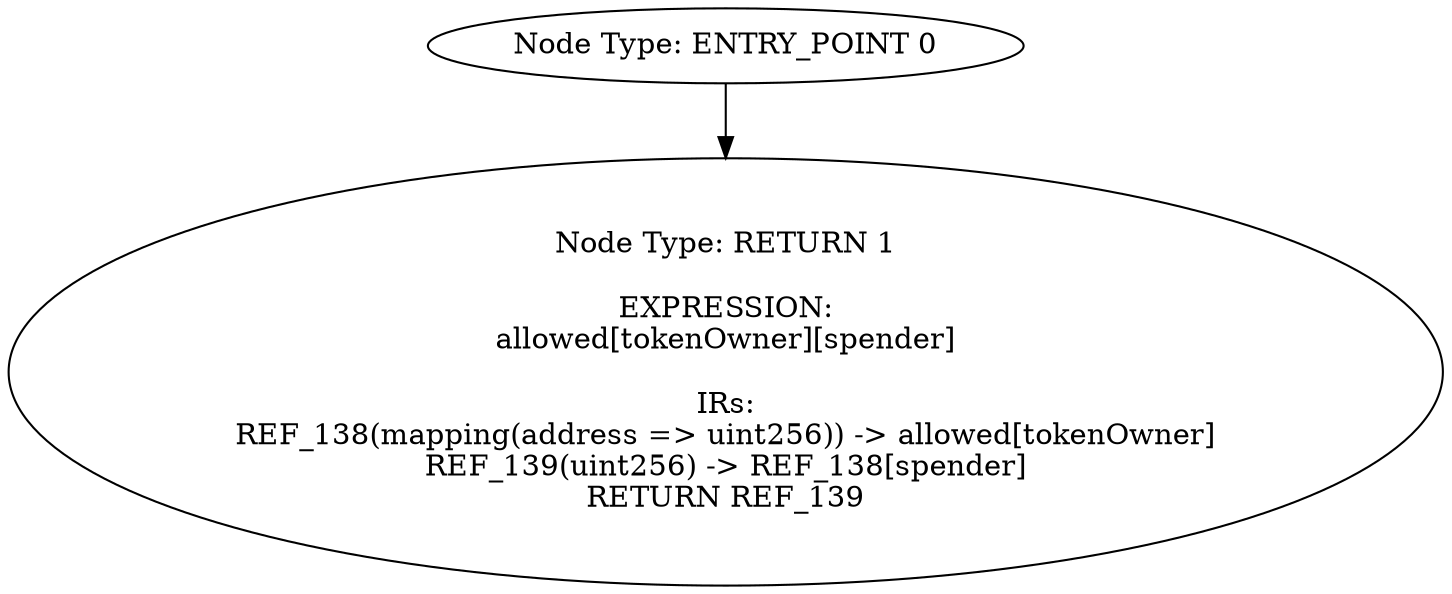 digraph{
0[label="Node Type: ENTRY_POINT 0
"];
0->1;
1[label="Node Type: RETURN 1

EXPRESSION:
allowed[tokenOwner][spender]

IRs:
REF_138(mapping(address => uint256)) -> allowed[tokenOwner]
REF_139(uint256) -> REF_138[spender]
RETURN REF_139"];
}
